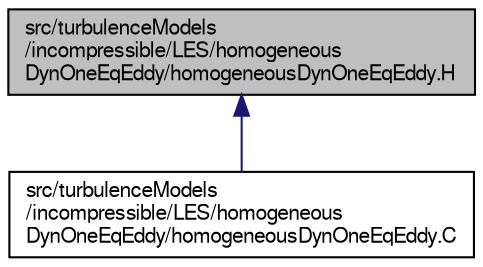 digraph "src/turbulenceModels/incompressible/LES/homogeneousDynOneEqEddy/homogeneousDynOneEqEddy.H"
{
  bgcolor="transparent";
  edge [fontname="FreeSans",fontsize="10",labelfontname="FreeSans",labelfontsize="10"];
  node [fontname="FreeSans",fontsize="10",shape=record];
  Node3 [label="src/turbulenceModels\l/incompressible/LES/homogeneous\lDynOneEqEddy/homogeneousDynOneEqEddy.H",height=0.2,width=0.4,color="black", fillcolor="grey75", style="filled", fontcolor="black"];
  Node3 -> Node4 [dir="back",color="midnightblue",fontsize="10",style="solid",fontname="FreeSans"];
  Node4 [label="src/turbulenceModels\l/incompressible/LES/homogeneous\lDynOneEqEddy/homogeneousDynOneEqEddy.C",height=0.2,width=0.4,color="black",URL="$a39812.html"];
}
